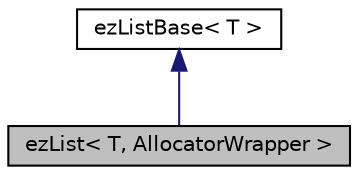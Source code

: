 digraph "ezList&lt; T, AllocatorWrapper &gt;"
{
 // LATEX_PDF_SIZE
  edge [fontname="Helvetica",fontsize="10",labelfontname="Helvetica",labelfontsize="10"];
  node [fontname="Helvetica",fontsize="10",shape=record];
  Node1 [label="ezList\< T, AllocatorWrapper \>",height=0.2,width=0.4,color="black", fillcolor="grey75", style="filled", fontcolor="black",tooltip=" "];
  Node2 -> Node1 [dir="back",color="midnightblue",fontsize="10",style="solid",fontname="Helvetica"];
  Node2 [label="ezListBase\< T \>",height=0.2,width=0.4,color="black", fillcolor="white", style="filled",URL="$d9/de2/classez_list_base.htm",tooltip="A List-class, similar to STL::list."];
}
